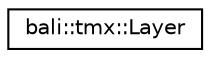 digraph "Graphical Class Hierarchy"
{
  edge [fontname="Helvetica",fontsize="10",labelfontname="Helvetica",labelfontsize="10"];
  node [fontname="Helvetica",fontsize="10",shape=record];
  rankdir="LR";
  Node1 [label="bali::tmx::Layer",height=0.2,width=0.4,color="black", fillcolor="white", style="filled",URL="$classbali_1_1tmx_1_1_layer.html"];
}
